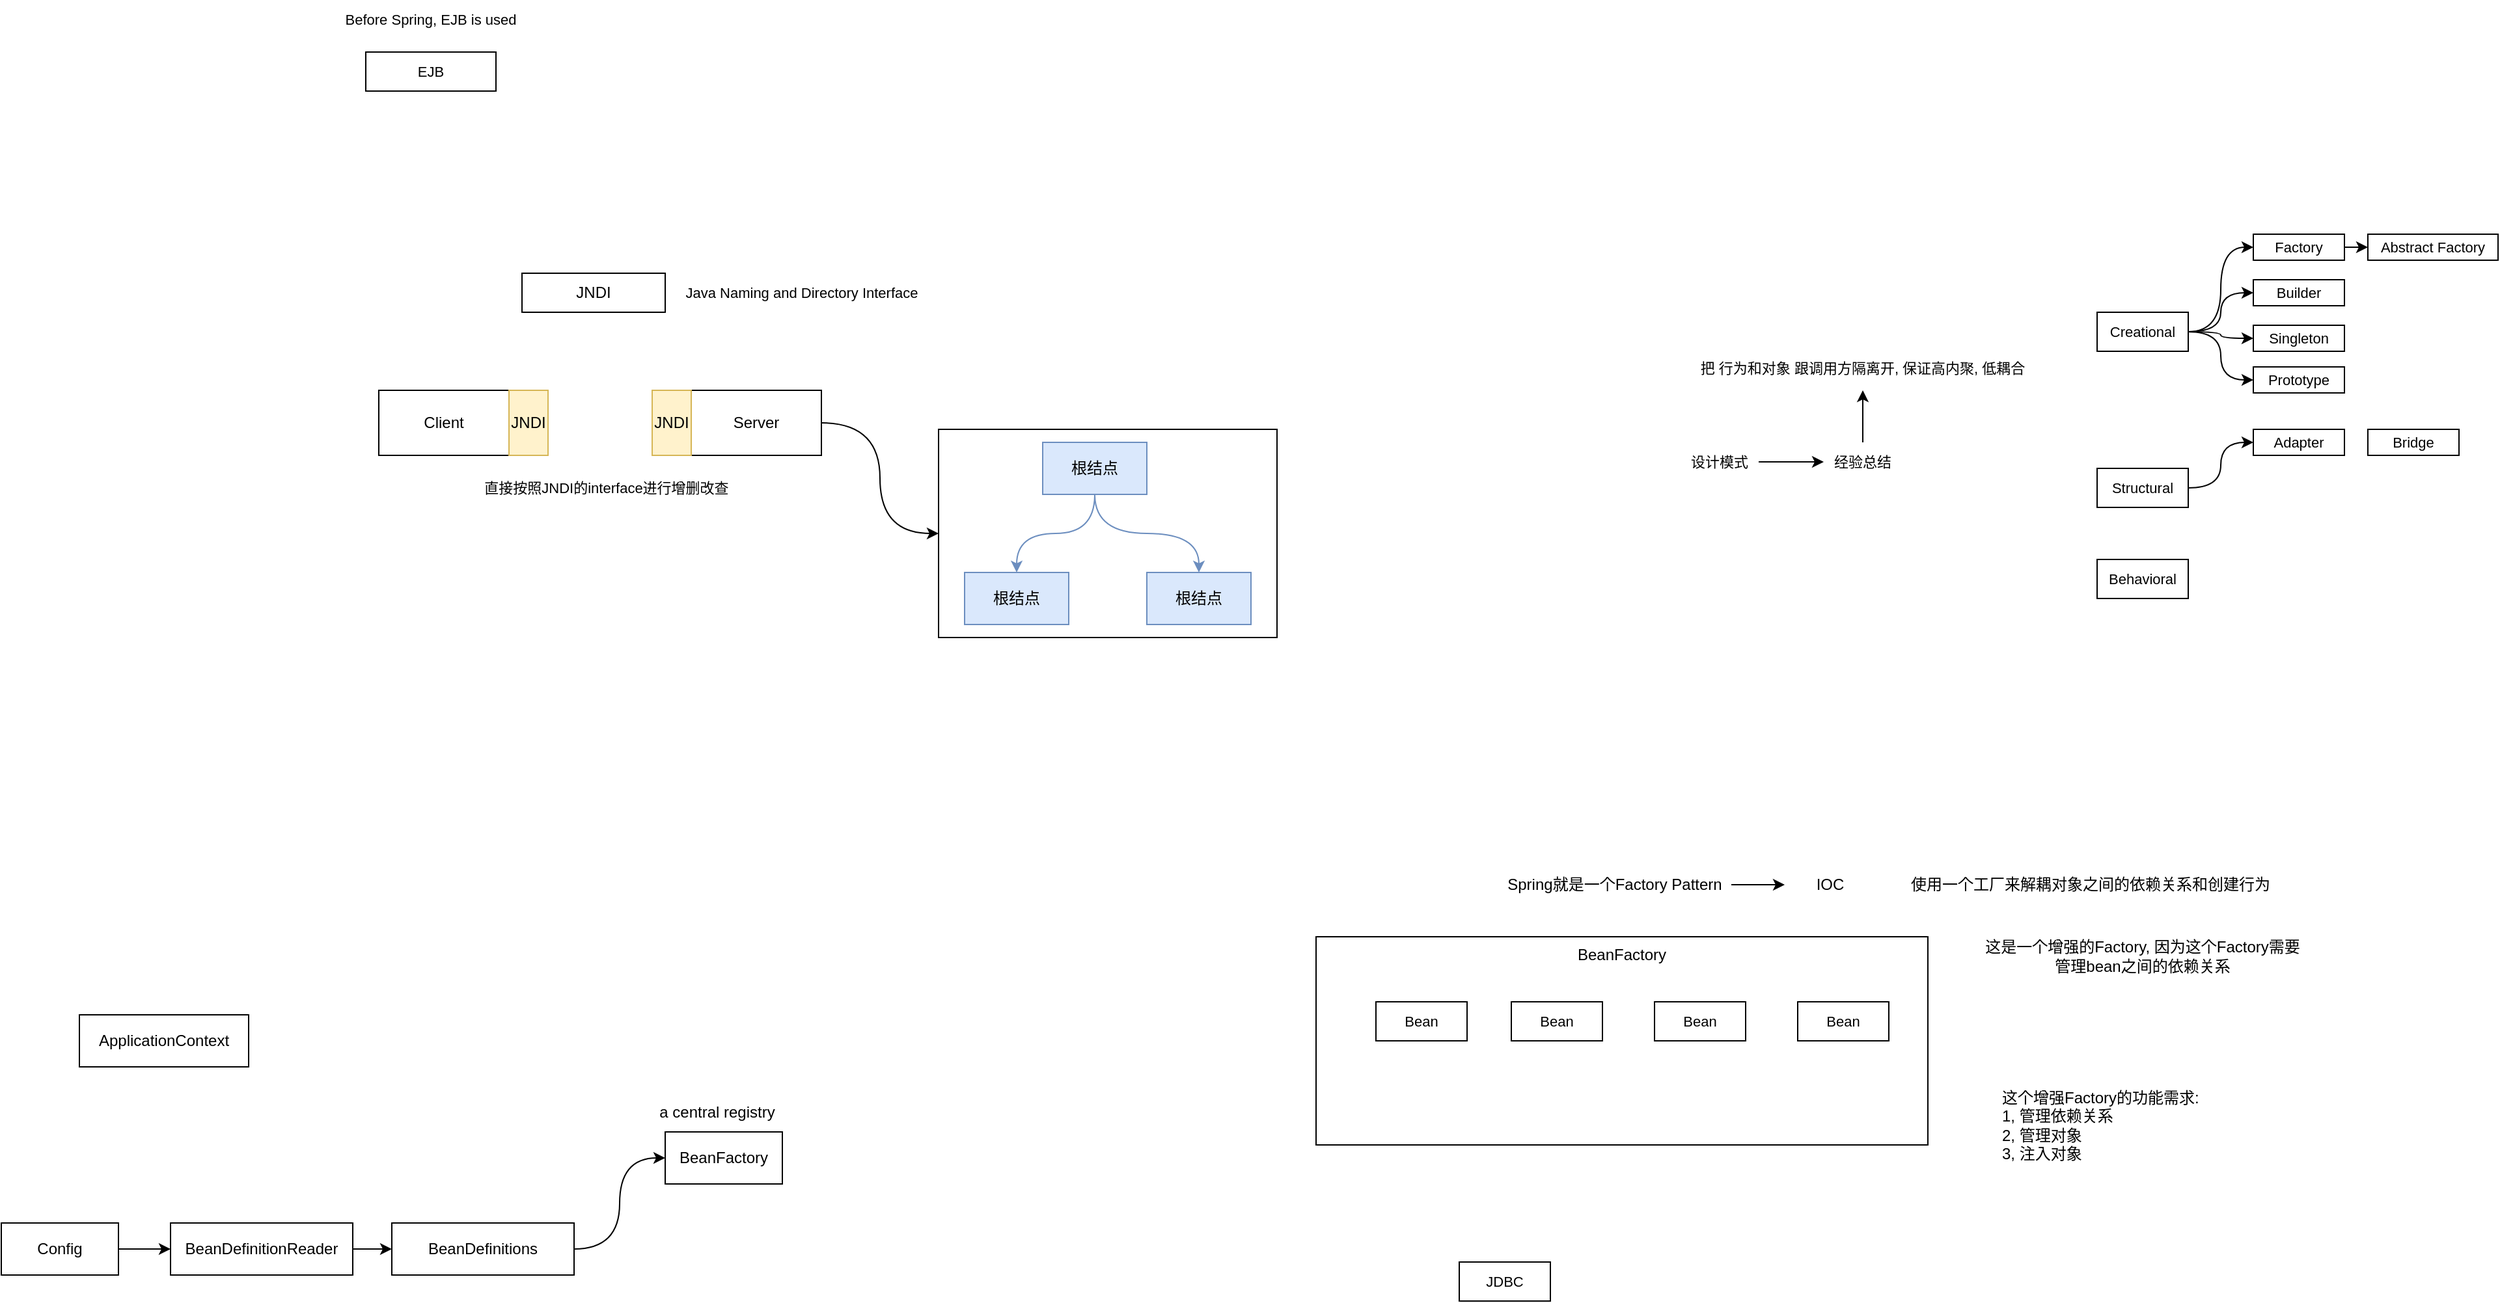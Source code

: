 <mxfile version="28.0.9">
  <diagram name="Page-1" id="jKwXqTW0s1e_ha4R1b7n">
    <mxGraphModel dx="1639" dy="2039" grid="1" gridSize="10" guides="1" tooltips="1" connect="1" arrows="1" fold="1" page="1" pageScale="1" pageWidth="827" pageHeight="1169" math="0" shadow="0">
      <root>
        <mxCell id="0" />
        <mxCell id="1" parent="0" />
        <mxCell id="q9-16XW2UtLknLvIXVu5-16" value="" style="rounded=0;whiteSpace=wrap;html=1;fontFamily=Helvetica;fontSize=11;fontColor=default;labelBackgroundColor=default;" vertex="1" parent="1">
          <mxGeometry x="870" y="-260" width="260" height="160" as="geometry" />
        </mxCell>
        <mxCell id="F45thFIv4wYP87FCnGFc-1" value="BeanFactory" style="rounded=0;whiteSpace=wrap;html=1;" parent="1" vertex="1">
          <mxGeometry x="660" y="280" width="90" height="40" as="geometry" />
        </mxCell>
        <mxCell id="F45thFIv4wYP87FCnGFc-2" value="ApplicationContext" style="rounded=0;whiteSpace=wrap;html=1;" parent="1" vertex="1">
          <mxGeometry x="210" y="190" width="130" height="40" as="geometry" />
        </mxCell>
        <mxCell id="F45thFIv4wYP87FCnGFc-3" value="a central registry" style="text;html=1;strokeColor=none;fillColor=none;align=center;verticalAlign=middle;whiteSpace=wrap;rounded=0;" parent="1" vertex="1">
          <mxGeometry x="650" y="250" width="100" height="30" as="geometry" />
        </mxCell>
        <mxCell id="F45thFIv4wYP87FCnGFc-6" style="edgeStyle=orthogonalEdgeStyle;rounded=0;orthogonalLoop=1;jettySize=auto;html=1;" parent="1" source="F45thFIv4wYP87FCnGFc-4" target="F45thFIv4wYP87FCnGFc-5" edge="1">
          <mxGeometry relative="1" as="geometry" />
        </mxCell>
        <mxCell id="F45thFIv4wYP87FCnGFc-4" value="Config" style="rounded=0;whiteSpace=wrap;html=1;" parent="1" vertex="1">
          <mxGeometry x="150" y="350" width="90" height="40" as="geometry" />
        </mxCell>
        <mxCell id="F45thFIv4wYP87FCnGFc-8" style="edgeStyle=orthogonalEdgeStyle;rounded=0;orthogonalLoop=1;jettySize=auto;html=1;" parent="1" source="F45thFIv4wYP87FCnGFc-5" target="F45thFIv4wYP87FCnGFc-7" edge="1">
          <mxGeometry relative="1" as="geometry" />
        </mxCell>
        <mxCell id="F45thFIv4wYP87FCnGFc-5" value="BeanDefinitionReader" style="rounded=0;whiteSpace=wrap;html=1;" parent="1" vertex="1">
          <mxGeometry x="280" y="350" width="140" height="40" as="geometry" />
        </mxCell>
        <mxCell id="F45thFIv4wYP87FCnGFc-9" style="edgeStyle=orthogonalEdgeStyle;rounded=0;orthogonalLoop=1;jettySize=auto;html=1;entryX=0;entryY=0.5;entryDx=0;entryDy=0;curved=1;" parent="1" source="F45thFIv4wYP87FCnGFc-7" target="F45thFIv4wYP87FCnGFc-1" edge="1">
          <mxGeometry relative="1" as="geometry" />
        </mxCell>
        <mxCell id="F45thFIv4wYP87FCnGFc-7" value="BeanDefinitions" style="rounded=0;whiteSpace=wrap;html=1;" parent="1" vertex="1">
          <mxGeometry x="450" y="350" width="140" height="40" as="geometry" />
        </mxCell>
        <mxCell id="q9-16XW2UtLknLvIXVu5-1" value="BeanFactory" style="rounded=0;whiteSpace=wrap;html=1;verticalAlign=top;" vertex="1" parent="1">
          <mxGeometry x="1160" y="130" width="470" height="160" as="geometry" />
        </mxCell>
        <mxCell id="q9-16XW2UtLknLvIXVu5-48" value="" style="edgeStyle=orthogonalEdgeStyle;shape=connector;curved=1;rounded=0;orthogonalLoop=1;jettySize=auto;html=1;strokeColor=default;align=center;verticalAlign=middle;fontFamily=Helvetica;fontSize=11;fontColor=default;labelBackgroundColor=default;endArrow=classic;" edge="1" parent="1" source="q9-16XW2UtLknLvIXVu5-2" target="q9-16XW2UtLknLvIXVu5-47">
          <mxGeometry relative="1" as="geometry" />
        </mxCell>
        <mxCell id="q9-16XW2UtLknLvIXVu5-2" value="Spring就是一个Factory Pattern" style="text;html=1;align=center;verticalAlign=middle;whiteSpace=wrap;rounded=0;" vertex="1" parent="1">
          <mxGeometry x="1300" y="70" width="179" height="40" as="geometry" />
        </mxCell>
        <mxCell id="q9-16XW2UtLknLvIXVu5-3" value="JNDI" style="rounded=0;whiteSpace=wrap;html=1;" vertex="1" parent="1">
          <mxGeometry x="550" y="-380" width="110" height="30" as="geometry" />
        </mxCell>
        <mxCell id="q9-16XW2UtLknLvIXVu5-17" style="edgeStyle=orthogonalEdgeStyle;shape=connector;curved=1;rounded=0;orthogonalLoop=1;jettySize=auto;html=1;entryX=0;entryY=0.5;entryDx=0;entryDy=0;strokeColor=default;align=center;verticalAlign=middle;fontFamily=Helvetica;fontSize=11;fontColor=default;labelBackgroundColor=default;endArrow=classic;" edge="1" parent="1" source="q9-16XW2UtLknLvIXVu5-4" target="q9-16XW2UtLknLvIXVu5-16">
          <mxGeometry relative="1" as="geometry" />
        </mxCell>
        <mxCell id="q9-16XW2UtLknLvIXVu5-4" value="Server" style="rounded=0;whiteSpace=wrap;html=1;" vertex="1" parent="1">
          <mxGeometry x="680" y="-290" width="100" height="50" as="geometry" />
        </mxCell>
        <mxCell id="q9-16XW2UtLknLvIXVu5-5" value="Client" style="rounded=0;whiteSpace=wrap;html=1;" vertex="1" parent="1">
          <mxGeometry x="440" y="-290" width="100" height="50" as="geometry" />
        </mxCell>
        <mxCell id="q9-16XW2UtLknLvIXVu5-6" value="JNDI" style="rounded=0;whiteSpace=wrap;html=1;fillColor=#fff2cc;strokeColor=#d6b656;" vertex="1" parent="1">
          <mxGeometry x="540" y="-290" width="30" height="50" as="geometry" />
        </mxCell>
        <mxCell id="q9-16XW2UtLknLvIXVu5-7" value="JNDI" style="rounded=0;whiteSpace=wrap;html=1;fillColor=#fff2cc;strokeColor=#d6b656;" vertex="1" parent="1">
          <mxGeometry x="650" y="-290" width="30" height="50" as="geometry" />
        </mxCell>
        <mxCell id="q9-16XW2UtLknLvIXVu5-13" style="edgeStyle=orthogonalEdgeStyle;rounded=0;orthogonalLoop=1;jettySize=auto;html=1;curved=1;fillColor=#dae8fc;strokeColor=#6c8ebf;" edge="1" parent="1" source="q9-16XW2UtLknLvIXVu5-8" target="q9-16XW2UtLknLvIXVu5-9">
          <mxGeometry relative="1" as="geometry" />
        </mxCell>
        <mxCell id="q9-16XW2UtLknLvIXVu5-15" style="edgeStyle=orthogonalEdgeStyle;shape=connector;curved=1;rounded=0;orthogonalLoop=1;jettySize=auto;html=1;strokeColor=#6c8ebf;align=center;verticalAlign=middle;fontFamily=Helvetica;fontSize=11;fontColor=default;labelBackgroundColor=default;endArrow=classic;fillColor=#dae8fc;" edge="1" parent="1" source="q9-16XW2UtLknLvIXVu5-8" target="q9-16XW2UtLknLvIXVu5-10">
          <mxGeometry relative="1" as="geometry" />
        </mxCell>
        <mxCell id="q9-16XW2UtLknLvIXVu5-8" value="根结点" style="rounded=0;whiteSpace=wrap;html=1;fillColor=#dae8fc;strokeColor=#6c8ebf;" vertex="1" parent="1">
          <mxGeometry x="950" y="-250" width="80" height="40" as="geometry" />
        </mxCell>
        <mxCell id="q9-16XW2UtLknLvIXVu5-9" value="根结点" style="rounded=0;whiteSpace=wrap;html=1;fillColor=#dae8fc;strokeColor=#6c8ebf;" vertex="1" parent="1">
          <mxGeometry x="890" y="-150" width="80" height="40" as="geometry" />
        </mxCell>
        <mxCell id="q9-16XW2UtLknLvIXVu5-10" value="根结点" style="rounded=0;whiteSpace=wrap;html=1;fillColor=#dae8fc;strokeColor=#6c8ebf;" vertex="1" parent="1">
          <mxGeometry x="1030" y="-150" width="80" height="40" as="geometry" />
        </mxCell>
        <mxCell id="q9-16XW2UtLknLvIXVu5-18" value="Java Naming and Directory Interface" style="text;html=1;align=center;verticalAlign=middle;whiteSpace=wrap;rounded=0;fontFamily=Helvetica;fontSize=11;fontColor=default;labelBackgroundColor=default;" vertex="1" parent="1">
          <mxGeometry x="670" y="-380" width="190" height="30" as="geometry" />
        </mxCell>
        <mxCell id="q9-16XW2UtLknLvIXVu5-20" value="直接按照JNDI的interface进行增删改查" style="text;html=1;align=center;verticalAlign=middle;whiteSpace=wrap;rounded=0;fontFamily=Helvetica;fontSize=11;fontColor=default;labelBackgroundColor=default;" vertex="1" parent="1">
          <mxGeometry x="510" y="-230" width="210" height="30" as="geometry" />
        </mxCell>
        <mxCell id="q9-16XW2UtLknLvIXVu5-24" value="" style="edgeStyle=orthogonalEdgeStyle;shape=connector;curved=1;rounded=0;orthogonalLoop=1;jettySize=auto;html=1;strokeColor=default;align=center;verticalAlign=middle;fontFamily=Helvetica;fontSize=11;fontColor=default;labelBackgroundColor=default;endArrow=classic;" edge="1" parent="1" source="q9-16XW2UtLknLvIXVu5-22" target="q9-16XW2UtLknLvIXVu5-23">
          <mxGeometry relative="1" as="geometry" />
        </mxCell>
        <mxCell id="q9-16XW2UtLknLvIXVu5-22" value="设计模式" style="text;html=1;align=center;verticalAlign=middle;whiteSpace=wrap;rounded=0;fontFamily=Helvetica;fontSize=11;fontColor=default;labelBackgroundColor=default;" vertex="1" parent="1">
          <mxGeometry x="1440" y="-250" width="60" height="30" as="geometry" />
        </mxCell>
        <mxCell id="q9-16XW2UtLknLvIXVu5-46" style="edgeStyle=orthogonalEdgeStyle;shape=connector;curved=1;rounded=0;orthogonalLoop=1;jettySize=auto;html=1;entryX=0.5;entryY=1;entryDx=0;entryDy=0;strokeColor=default;align=center;verticalAlign=middle;fontFamily=Helvetica;fontSize=11;fontColor=default;labelBackgroundColor=default;endArrow=classic;" edge="1" parent="1" source="q9-16XW2UtLknLvIXVu5-23" target="q9-16XW2UtLknLvIXVu5-45">
          <mxGeometry relative="1" as="geometry" />
        </mxCell>
        <mxCell id="q9-16XW2UtLknLvIXVu5-23" value="经验总结" style="text;html=1;align=center;verticalAlign=middle;whiteSpace=wrap;rounded=0;fontFamily=Helvetica;fontSize=11;fontColor=default;labelBackgroundColor=default;" vertex="1" parent="1">
          <mxGeometry x="1550" y="-250" width="60" height="30" as="geometry" />
        </mxCell>
        <mxCell id="q9-16XW2UtLknLvIXVu5-31" style="edgeStyle=orthogonalEdgeStyle;shape=connector;curved=1;rounded=0;orthogonalLoop=1;jettySize=auto;html=1;entryX=0;entryY=0.5;entryDx=0;entryDy=0;strokeColor=default;align=center;verticalAlign=middle;fontFamily=Helvetica;fontSize=11;fontColor=default;labelBackgroundColor=default;endArrow=classic;" edge="1" parent="1" source="q9-16XW2UtLknLvIXVu5-26" target="q9-16XW2UtLknLvIXVu5-29">
          <mxGeometry relative="1" as="geometry" />
        </mxCell>
        <mxCell id="q9-16XW2UtLknLvIXVu5-34" style="edgeStyle=orthogonalEdgeStyle;shape=connector;curved=1;rounded=0;orthogonalLoop=1;jettySize=auto;html=1;entryX=0;entryY=0.5;entryDx=0;entryDy=0;strokeColor=default;align=center;verticalAlign=middle;fontFamily=Helvetica;fontSize=11;fontColor=default;labelBackgroundColor=default;endArrow=classic;" edge="1" parent="1" source="q9-16XW2UtLknLvIXVu5-26" target="q9-16XW2UtLknLvIXVu5-33">
          <mxGeometry relative="1" as="geometry" />
        </mxCell>
        <mxCell id="q9-16XW2UtLknLvIXVu5-35" style="edgeStyle=orthogonalEdgeStyle;shape=connector;curved=1;rounded=0;orthogonalLoop=1;jettySize=auto;html=1;entryX=0;entryY=0.5;entryDx=0;entryDy=0;strokeColor=default;align=center;verticalAlign=middle;fontFamily=Helvetica;fontSize=11;fontColor=default;labelBackgroundColor=default;endArrow=classic;" edge="1" parent="1" source="q9-16XW2UtLknLvIXVu5-26" target="q9-16XW2UtLknLvIXVu5-30">
          <mxGeometry relative="1" as="geometry" />
        </mxCell>
        <mxCell id="q9-16XW2UtLknLvIXVu5-40" style="edgeStyle=orthogonalEdgeStyle;shape=connector;curved=1;rounded=0;orthogonalLoop=1;jettySize=auto;html=1;entryX=0;entryY=0.5;entryDx=0;entryDy=0;strokeColor=default;align=center;verticalAlign=middle;fontFamily=Helvetica;fontSize=11;fontColor=default;labelBackgroundColor=default;endArrow=classic;" edge="1" parent="1" source="q9-16XW2UtLknLvIXVu5-26" target="q9-16XW2UtLknLvIXVu5-39">
          <mxGeometry relative="1" as="geometry" />
        </mxCell>
        <mxCell id="q9-16XW2UtLknLvIXVu5-26" value="Creational" style="rounded=0;whiteSpace=wrap;html=1;fontFamily=Helvetica;fontSize=11;fontColor=default;labelBackgroundColor=default;" vertex="1" parent="1">
          <mxGeometry x="1760" y="-350" width="70" height="30" as="geometry" />
        </mxCell>
        <mxCell id="q9-16XW2UtLknLvIXVu5-41" style="edgeStyle=orthogonalEdgeStyle;shape=connector;curved=1;rounded=0;orthogonalLoop=1;jettySize=auto;html=1;entryX=0;entryY=0.5;entryDx=0;entryDy=0;strokeColor=default;align=center;verticalAlign=middle;fontFamily=Helvetica;fontSize=11;fontColor=default;labelBackgroundColor=default;endArrow=classic;" edge="1" parent="1" source="q9-16XW2UtLknLvIXVu5-27" target="q9-16XW2UtLknLvIXVu5-36">
          <mxGeometry relative="1" as="geometry" />
        </mxCell>
        <mxCell id="q9-16XW2UtLknLvIXVu5-27" value="Structural" style="rounded=0;whiteSpace=wrap;html=1;fontFamily=Helvetica;fontSize=11;fontColor=default;labelBackgroundColor=default;" vertex="1" parent="1">
          <mxGeometry x="1760" y="-230" width="70" height="30" as="geometry" />
        </mxCell>
        <mxCell id="q9-16XW2UtLknLvIXVu5-28" value="Behavioral" style="rounded=0;whiteSpace=wrap;html=1;fontFamily=Helvetica;fontSize=11;fontColor=default;labelBackgroundColor=default;" vertex="1" parent="1">
          <mxGeometry x="1760" y="-160" width="70" height="30" as="geometry" />
        </mxCell>
        <mxCell id="q9-16XW2UtLknLvIXVu5-38" value="" style="edgeStyle=orthogonalEdgeStyle;shape=connector;curved=1;rounded=0;orthogonalLoop=1;jettySize=auto;html=1;strokeColor=default;align=center;verticalAlign=middle;fontFamily=Helvetica;fontSize=11;fontColor=default;labelBackgroundColor=default;endArrow=classic;" edge="1" parent="1" source="q9-16XW2UtLknLvIXVu5-29" target="q9-16XW2UtLknLvIXVu5-37">
          <mxGeometry relative="1" as="geometry" />
        </mxCell>
        <mxCell id="q9-16XW2UtLknLvIXVu5-29" value="Factory" style="rounded=0;whiteSpace=wrap;html=1;fontFamily=Helvetica;fontSize=11;fontColor=default;labelBackgroundColor=default;" vertex="1" parent="1">
          <mxGeometry x="1880" y="-410" width="70" height="20" as="geometry" />
        </mxCell>
        <mxCell id="q9-16XW2UtLknLvIXVu5-30" value="Builder" style="rounded=0;whiteSpace=wrap;html=1;fontFamily=Helvetica;fontSize=11;fontColor=default;labelBackgroundColor=default;" vertex="1" parent="1">
          <mxGeometry x="1880" y="-375" width="70" height="20" as="geometry" />
        </mxCell>
        <mxCell id="q9-16XW2UtLknLvIXVu5-33" value="Singleton" style="rounded=0;whiteSpace=wrap;html=1;fontFamily=Helvetica;fontSize=11;fontColor=default;labelBackgroundColor=default;" vertex="1" parent="1">
          <mxGeometry x="1880" y="-340" width="70" height="20" as="geometry" />
        </mxCell>
        <mxCell id="q9-16XW2UtLknLvIXVu5-36" value="Adapter" style="rounded=0;whiteSpace=wrap;html=1;fontFamily=Helvetica;fontSize=11;fontColor=default;labelBackgroundColor=default;" vertex="1" parent="1">
          <mxGeometry x="1880" y="-260" width="70" height="20" as="geometry" />
        </mxCell>
        <mxCell id="q9-16XW2UtLknLvIXVu5-37" value="Abstract Factory" style="rounded=0;whiteSpace=wrap;html=1;fontFamily=Helvetica;fontSize=11;fontColor=default;labelBackgroundColor=default;" vertex="1" parent="1">
          <mxGeometry x="1968" y="-410" width="100" height="20" as="geometry" />
        </mxCell>
        <mxCell id="q9-16XW2UtLknLvIXVu5-39" value="Prototype" style="rounded=0;whiteSpace=wrap;html=1;fontFamily=Helvetica;fontSize=11;fontColor=default;labelBackgroundColor=default;" vertex="1" parent="1">
          <mxGeometry x="1880" y="-308" width="70" height="20" as="geometry" />
        </mxCell>
        <mxCell id="q9-16XW2UtLknLvIXVu5-42" value="Bridge" style="rounded=0;whiteSpace=wrap;html=1;fontFamily=Helvetica;fontSize=11;fontColor=default;labelBackgroundColor=default;" vertex="1" parent="1">
          <mxGeometry x="1968" y="-260" width="70" height="20" as="geometry" />
        </mxCell>
        <mxCell id="q9-16XW2UtLknLvIXVu5-43" value="EJB" style="rounded=0;whiteSpace=wrap;html=1;fontFamily=Helvetica;fontSize=11;fontColor=default;labelBackgroundColor=default;" vertex="1" parent="1">
          <mxGeometry x="430" y="-550" width="100" height="30" as="geometry" />
        </mxCell>
        <mxCell id="q9-16XW2UtLknLvIXVu5-44" value="Before Spring, EJB is used" style="text;html=1;align=center;verticalAlign=middle;whiteSpace=wrap;rounded=0;fontFamily=Helvetica;fontSize=11;fontColor=default;labelBackgroundColor=default;" vertex="1" parent="1">
          <mxGeometry x="385" y="-590" width="190" height="30" as="geometry" />
        </mxCell>
        <mxCell id="q9-16XW2UtLknLvIXVu5-45" value="把 行为和对象 跟调用方隔离开, 保证高内聚, 低耦合" style="text;html=1;align=center;verticalAlign=middle;whiteSpace=wrap;rounded=0;fontFamily=Helvetica;fontSize=11;fontColor=default;labelBackgroundColor=default;" vertex="1" parent="1">
          <mxGeometry x="1450" y="-325" width="260" height="35" as="geometry" />
        </mxCell>
        <mxCell id="q9-16XW2UtLknLvIXVu5-47" value="IOC" style="text;html=1;align=center;verticalAlign=middle;whiteSpace=wrap;rounded=0;" vertex="1" parent="1">
          <mxGeometry x="1520" y="80" width="70" height="20" as="geometry" />
        </mxCell>
        <mxCell id="q9-16XW2UtLknLvIXVu5-49" value="使用一个工厂来解耦对象之间的依赖关系和创建行为" style="text;html=1;align=center;verticalAlign=middle;whiteSpace=wrap;rounded=0;" vertex="1" parent="1">
          <mxGeometry x="1610" y="75" width="290" height="30" as="geometry" />
        </mxCell>
        <mxCell id="q9-16XW2UtLknLvIXVu5-50" value="这是一个增强的Factory, 因为这个Factory需要管理bean之间的依赖关系" style="text;html=1;align=center;verticalAlign=middle;whiteSpace=wrap;rounded=0;" vertex="1" parent="1">
          <mxGeometry x="1670" y="120" width="250" height="50" as="geometry" />
        </mxCell>
        <mxCell id="q9-16XW2UtLknLvIXVu5-51" value="这个增强Factory的功能需求:&lt;br&gt;1, 管理依赖关系&lt;br&gt;2, 管理对象&lt;br&gt;3, 注入对象" style="text;html=1;align=left;verticalAlign=middle;whiteSpace=wrap;rounded=0;" vertex="1" parent="1">
          <mxGeometry x="1685" y="235" width="220" height="80" as="geometry" />
        </mxCell>
        <mxCell id="q9-16XW2UtLknLvIXVu5-52" value="Bean" style="rounded=0;whiteSpace=wrap;html=1;fontFamily=Helvetica;fontSize=11;fontColor=default;labelBackgroundColor=default;" vertex="1" parent="1">
          <mxGeometry x="1206" y="180" width="70" height="30" as="geometry" />
        </mxCell>
        <mxCell id="q9-16XW2UtLknLvIXVu5-54" value="Bean" style="rounded=0;whiteSpace=wrap;html=1;fontFamily=Helvetica;fontSize=11;fontColor=default;labelBackgroundColor=default;" vertex="1" parent="1">
          <mxGeometry x="1310" y="180" width="70" height="30" as="geometry" />
        </mxCell>
        <mxCell id="q9-16XW2UtLknLvIXVu5-55" value="Bean" style="rounded=0;whiteSpace=wrap;html=1;fontFamily=Helvetica;fontSize=11;fontColor=default;labelBackgroundColor=default;" vertex="1" parent="1">
          <mxGeometry x="1420" y="180" width="70" height="30" as="geometry" />
        </mxCell>
        <mxCell id="q9-16XW2UtLknLvIXVu5-56" value="Bean" style="rounded=0;whiteSpace=wrap;html=1;fontFamily=Helvetica;fontSize=11;fontColor=default;labelBackgroundColor=default;" vertex="1" parent="1">
          <mxGeometry x="1530" y="180" width="70" height="30" as="geometry" />
        </mxCell>
        <mxCell id="q9-16XW2UtLknLvIXVu5-57" value="JDBC" style="rounded=0;whiteSpace=wrap;html=1;fontFamily=Helvetica;fontSize=11;fontColor=default;labelBackgroundColor=default;" vertex="1" parent="1">
          <mxGeometry x="1270" y="380" width="70" height="30" as="geometry" />
        </mxCell>
      </root>
    </mxGraphModel>
  </diagram>
</mxfile>
